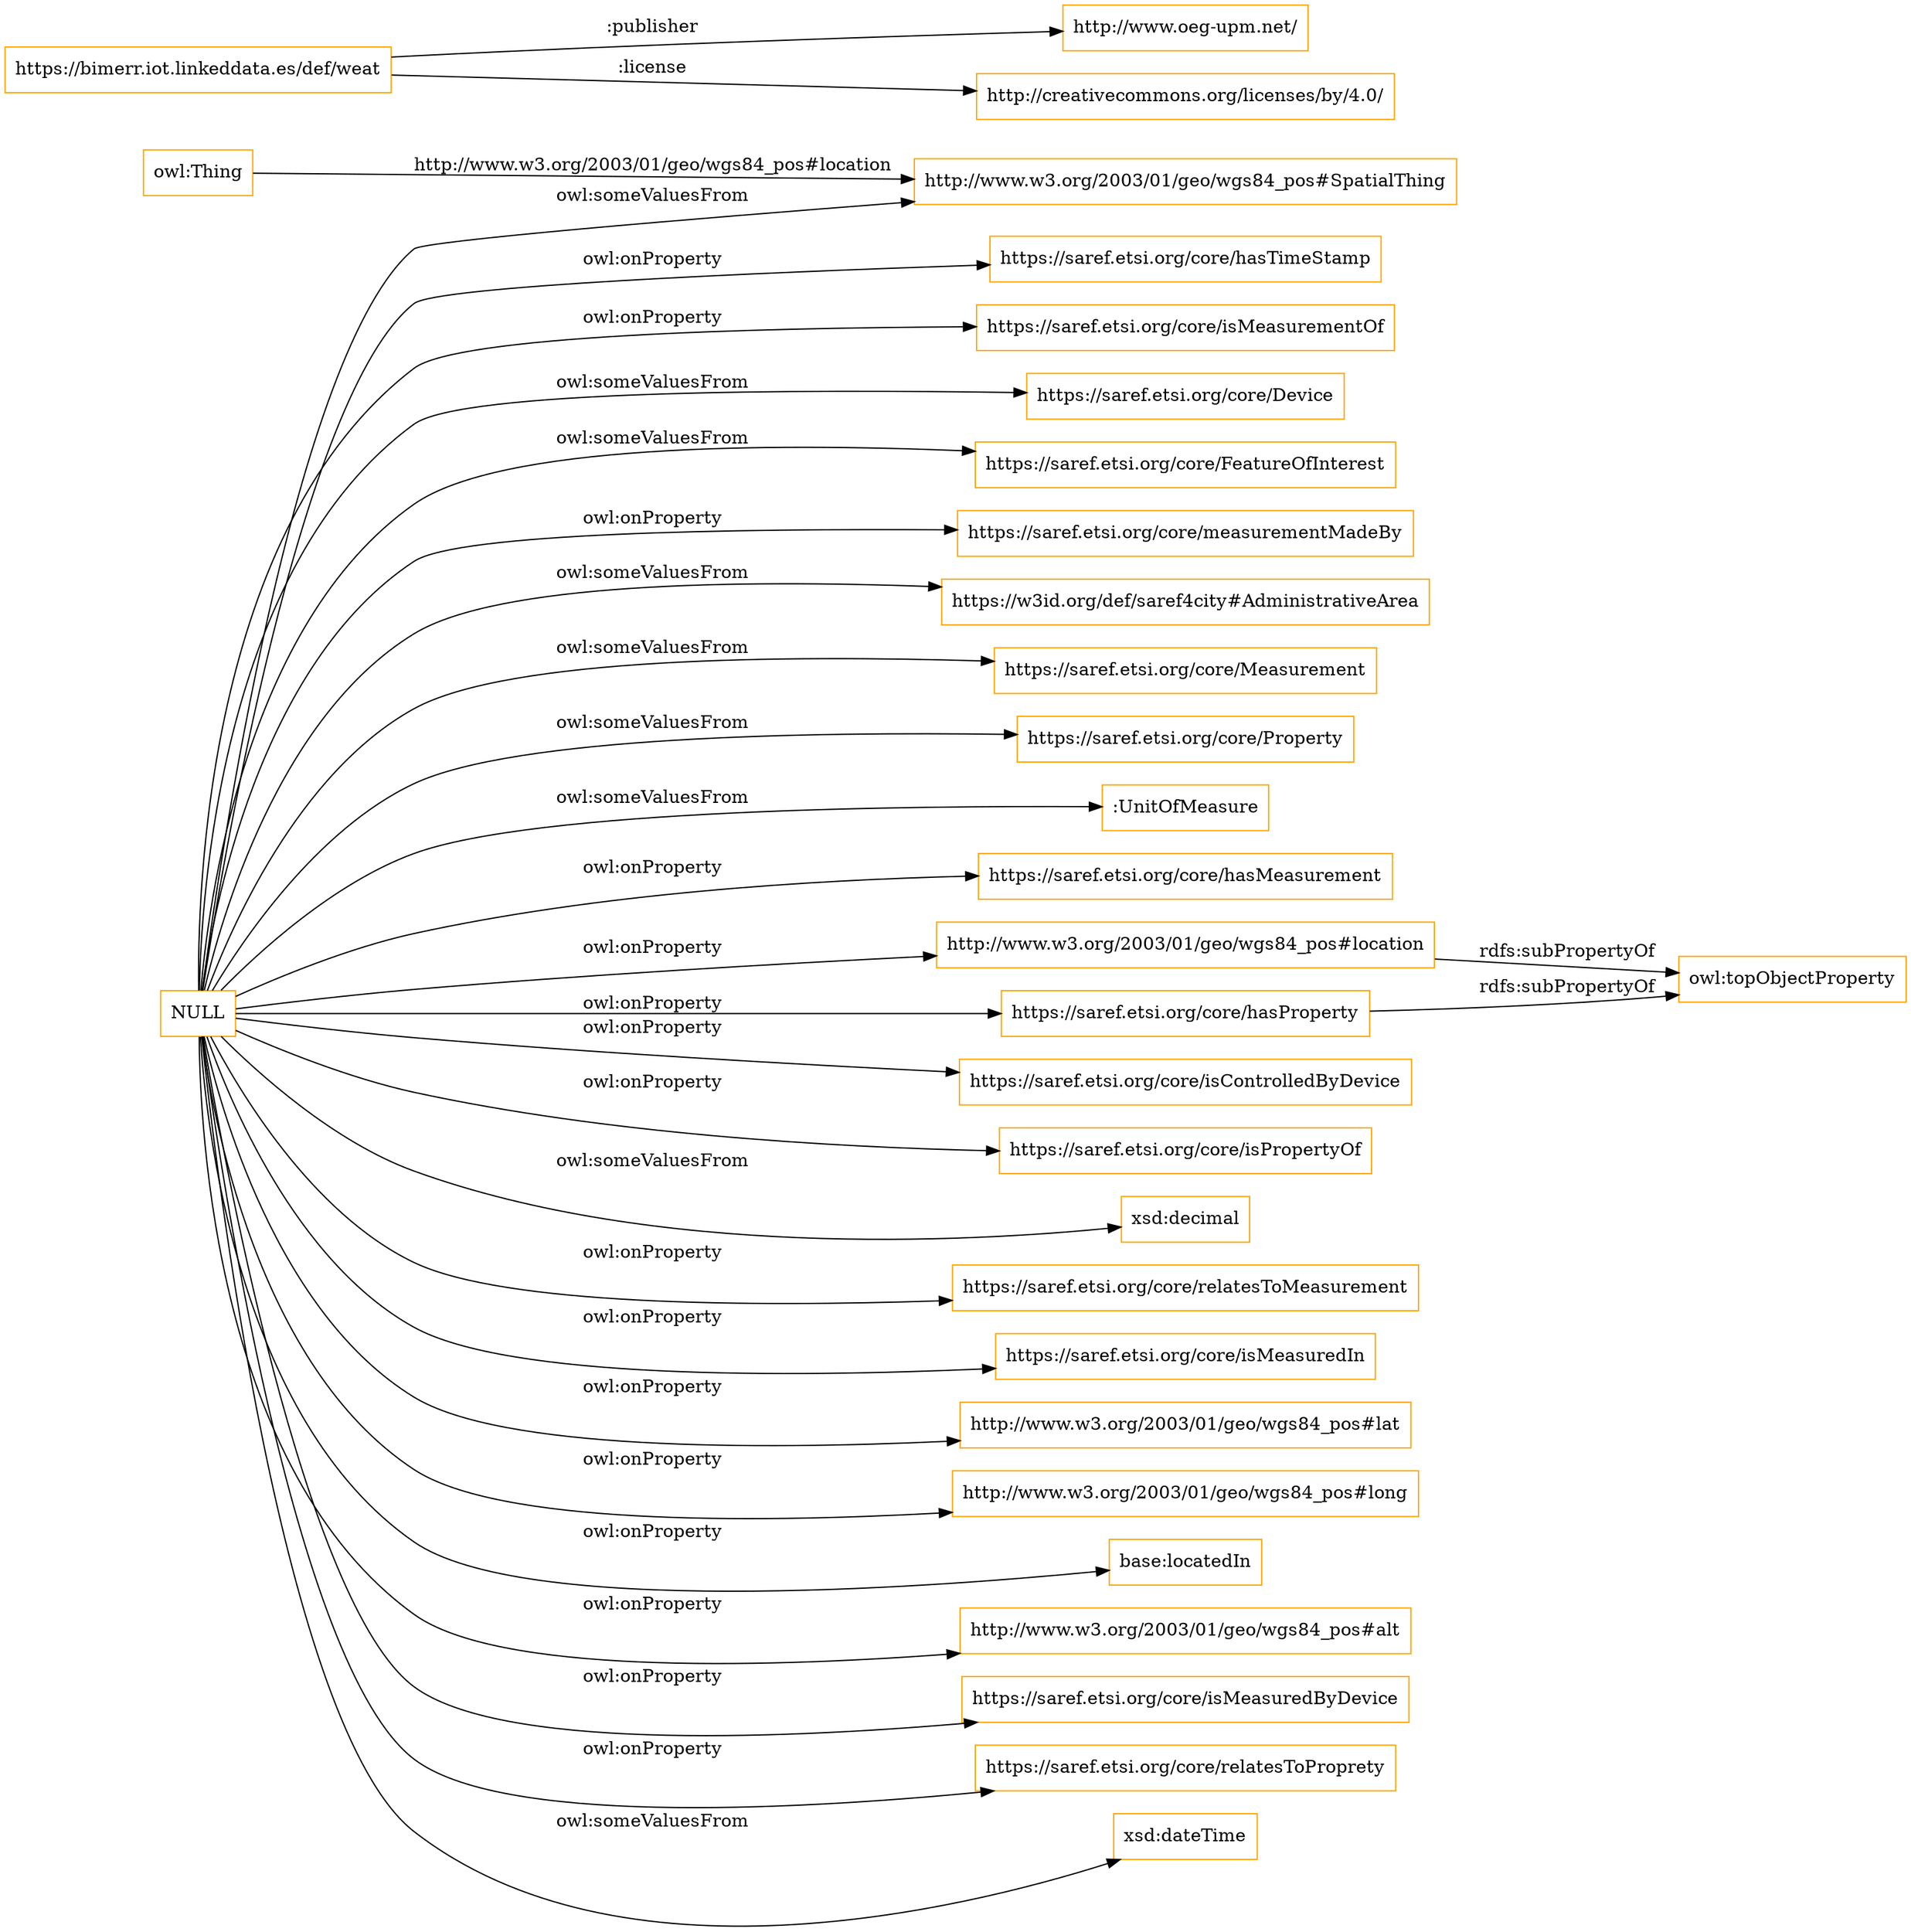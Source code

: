 digraph ar2dtool_diagram { 
rankdir=LR;
size="1501"
node [shape = rectangle, color="orange"]; "https://saref.etsi.org/core/Device" "https://saref.etsi.org/core/FeatureOfInterest" "http://www.w3.org/2003/01/geo/wgs84_pos#SpatialThing" "https://w3id.org/def/saref4city#AdministrativeArea" "https://saref.etsi.org/core/Measurement" "https://saref.etsi.org/core/Property" ":UnitOfMeasure" ; /*classes style*/
	"NULL" -> "https://saref.etsi.org/core/hasMeasurement" [ label = "owl:onProperty" ];
	"NULL" -> "http://www.w3.org/2003/01/geo/wgs84_pos#location" [ label = "owl:onProperty" ];
	"NULL" -> "https://saref.etsi.org/core/isControlledByDevice" [ label = "owl:onProperty" ];
	"NULL" -> ":UnitOfMeasure" [ label = "owl:someValuesFrom" ];
	"NULL" -> "https://saref.etsi.org/core/Property" [ label = "owl:someValuesFrom" ];
	"NULL" -> "https://saref.etsi.org/core/Device" [ label = "owl:someValuesFrom" ];
	"NULL" -> "https://saref.etsi.org/core/isPropertyOf" [ label = "owl:onProperty" ];
	"NULL" -> "xsd:decimal" [ label = "owl:someValuesFrom" ];
	"NULL" -> "https://saref.etsi.org/core/relatesToMeasurement" [ label = "owl:onProperty" ];
	"NULL" -> "https://saref.etsi.org/core/isMeasuredIn" [ label = "owl:onProperty" ];
	"NULL" -> "http://www.w3.org/2003/01/geo/wgs84_pos#SpatialThing" [ label = "owl:someValuesFrom" ];
	"NULL" -> "http://www.w3.org/2003/01/geo/wgs84_pos#lat" [ label = "owl:onProperty" ];
	"NULL" -> "http://www.w3.org/2003/01/geo/wgs84_pos#long" [ label = "owl:onProperty" ];
	"NULL" -> "base:locatedIn" [ label = "owl:onProperty" ];
	"NULL" -> "http://www.w3.org/2003/01/geo/wgs84_pos#alt" [ label = "owl:onProperty" ];
	"NULL" -> "https://saref.etsi.org/core/isMeasuredByDevice" [ label = "owl:onProperty" ];
	"NULL" -> "https://saref.etsi.org/core/relatesToProprety" [ label = "owl:onProperty" ];
	"NULL" -> "xsd:dateTime" [ label = "owl:someValuesFrom" ];
	"NULL" -> "https://saref.etsi.org/core/hasProperty" [ label = "owl:onProperty" ];
	"NULL" -> "https://saref.etsi.org/core/Measurement" [ label = "owl:someValuesFrom" ];
	"NULL" -> "https://saref.etsi.org/core/hasTimeStamp" [ label = "owl:onProperty" ];
	"NULL" -> "https://saref.etsi.org/core/isMeasurementOf" [ label = "owl:onProperty" ];
	"NULL" -> "https://saref.etsi.org/core/measurementMadeBy" [ label = "owl:onProperty" ];
	"NULL" -> "https://w3id.org/def/saref4city#AdministrativeArea" [ label = "owl:someValuesFrom" ];
	"NULL" -> "https://saref.etsi.org/core/FeatureOfInterest" [ label = "owl:someValuesFrom" ];
	"https://saref.etsi.org/core/hasProperty" -> "owl:topObjectProperty" [ label = "rdfs:subPropertyOf" ];
	"http://www.w3.org/2003/01/geo/wgs84_pos#location" -> "owl:topObjectProperty" [ label = "rdfs:subPropertyOf" ];
	"https://bimerr.iot.linkeddata.es/def/weat" -> "http://www.oeg-upm.net/" [ label = ":publisher" ];
	"https://bimerr.iot.linkeddata.es/def/weat" -> "http://creativecommons.org/licenses/by/4.0/" [ label = ":license" ];
	"owl:Thing" -> "http://www.w3.org/2003/01/geo/wgs84_pos#SpatialThing" [ label = "http://www.w3.org/2003/01/geo/wgs84_pos#location" ];

}
